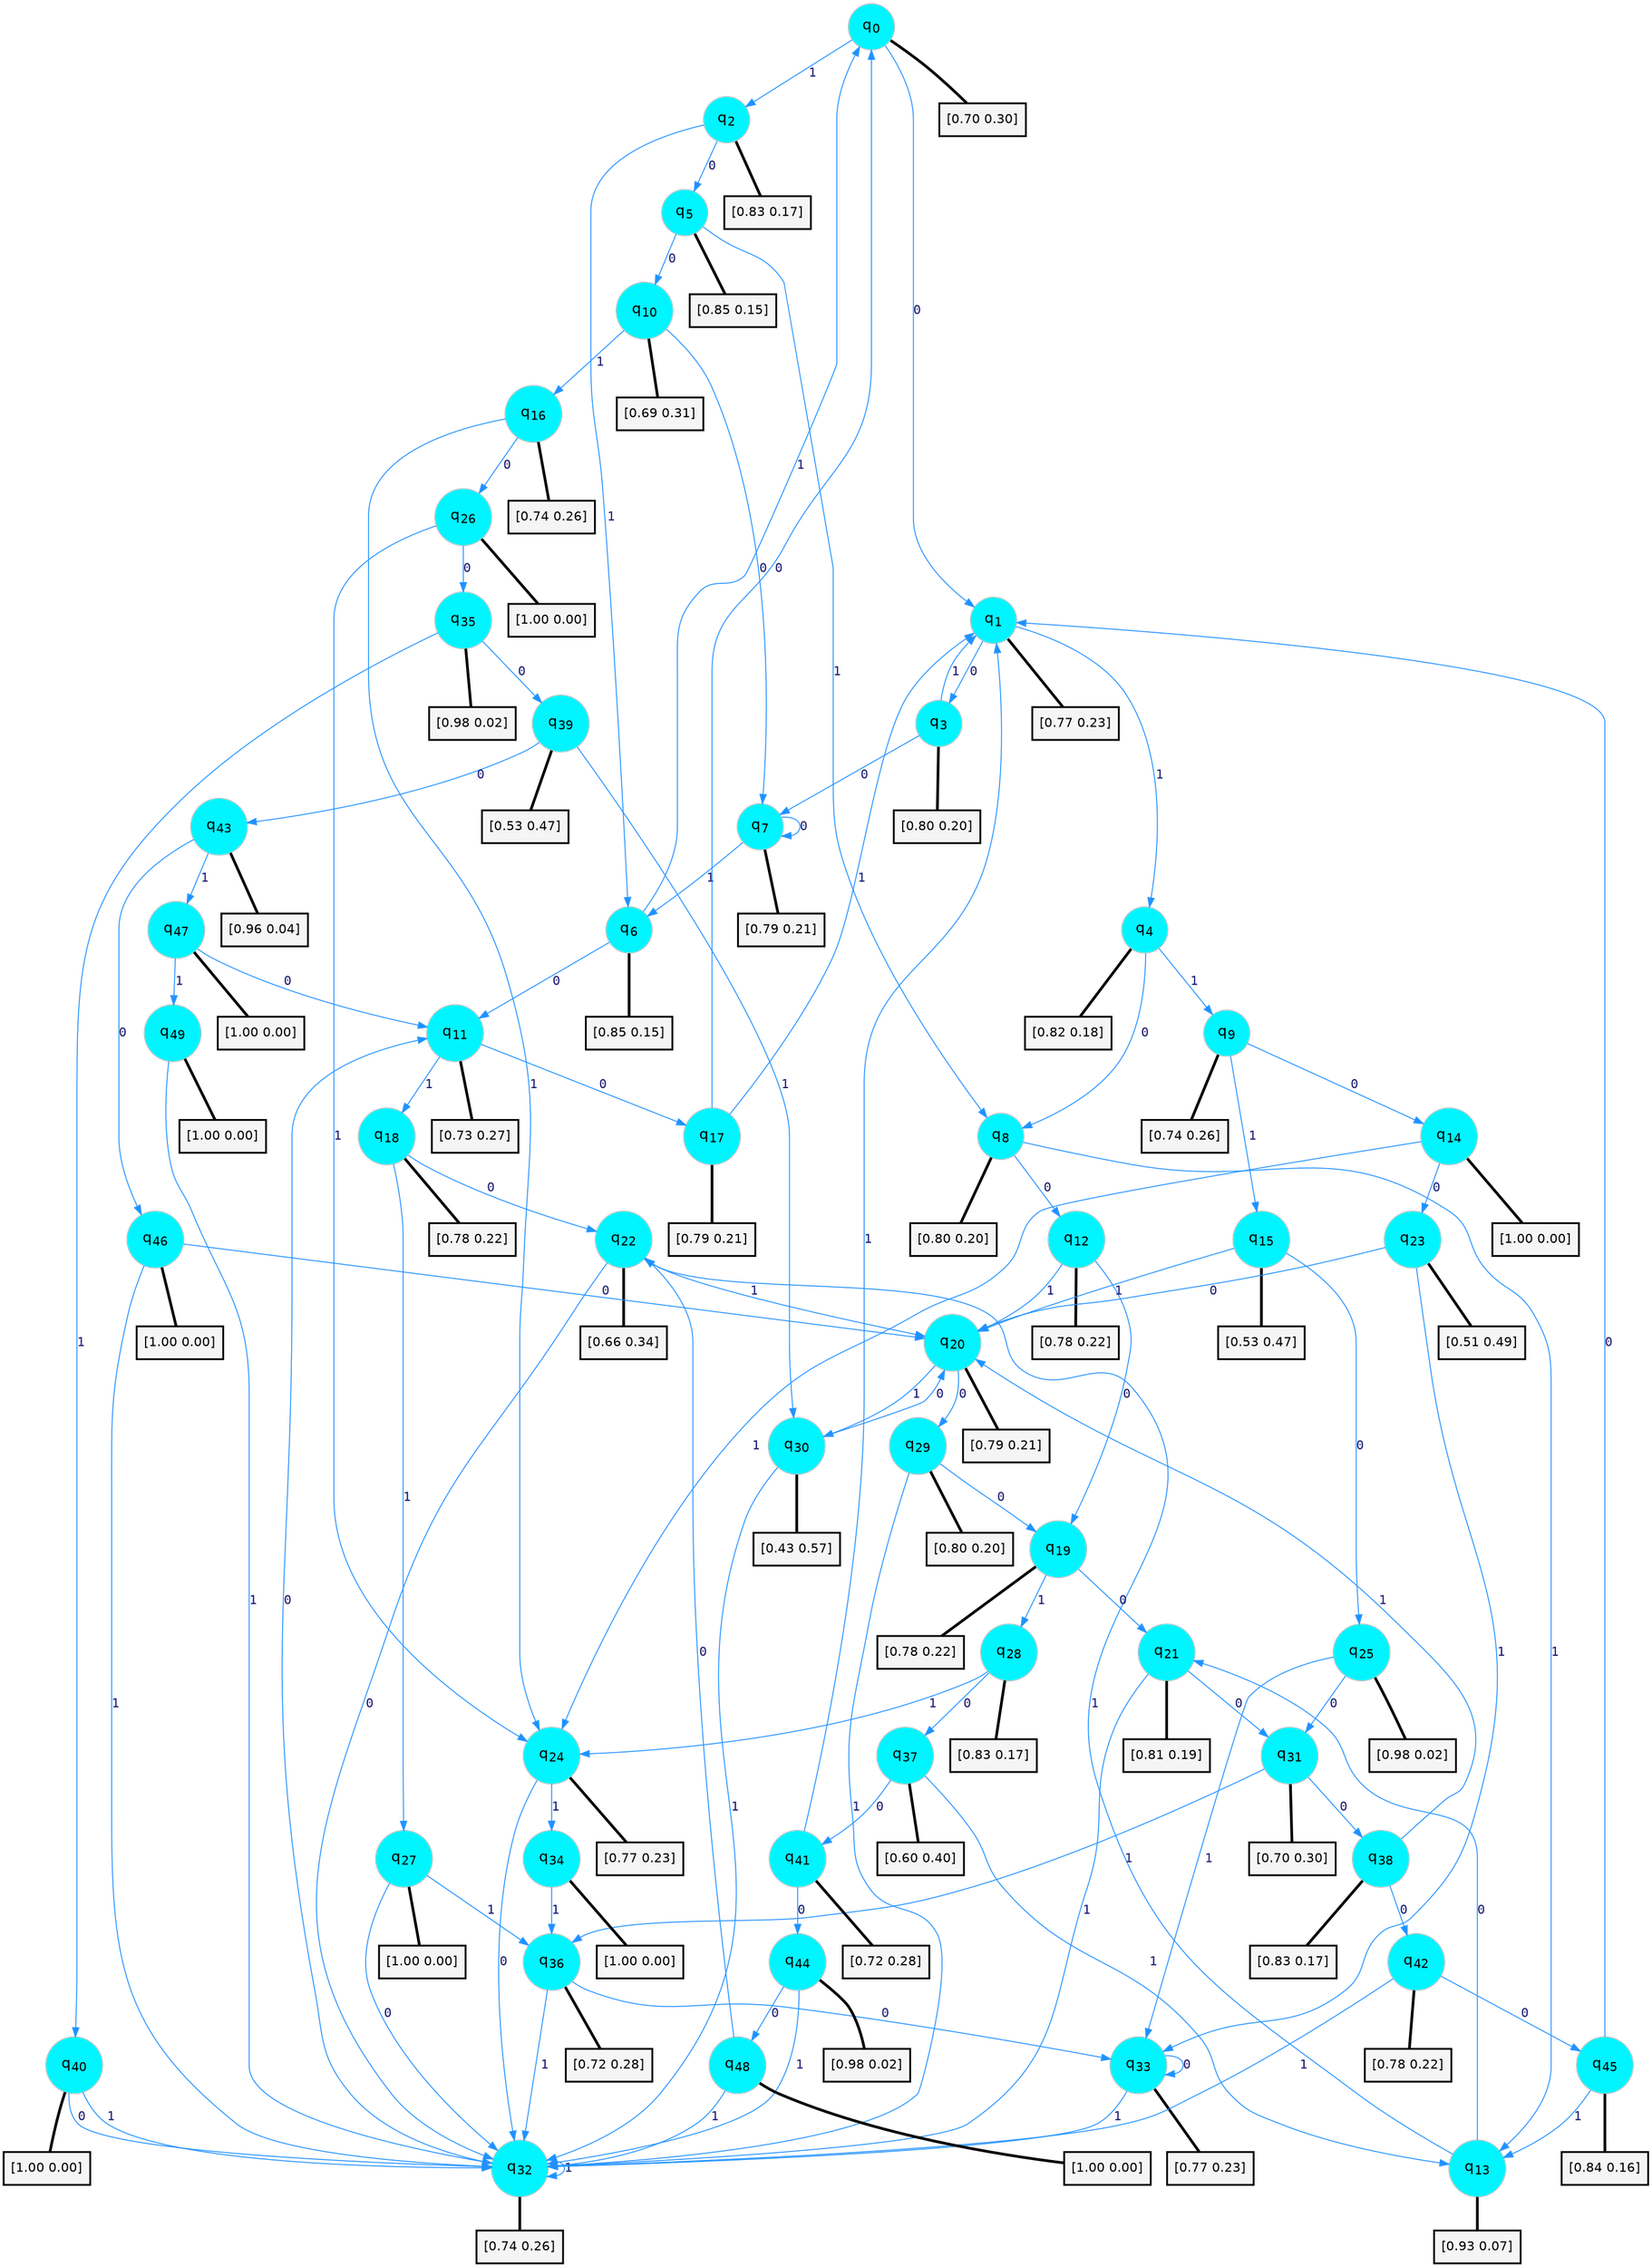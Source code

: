 digraph G {
graph [
bgcolor=transparent, dpi=300, rankdir=TD, size="40,25"];
node [
color=gray, fillcolor=turquoise1, fontcolor=black, fontname=Helvetica, fontsize=16, fontweight=bold, shape=circle, style=filled];
edge [
arrowsize=1, color=dodgerblue1, fontcolor=midnightblue, fontname=courier, fontweight=bold, penwidth=1, style=solid, weight=20];
0[label=<q<SUB>0</SUB>>];
1[label=<q<SUB>1</SUB>>];
2[label=<q<SUB>2</SUB>>];
3[label=<q<SUB>3</SUB>>];
4[label=<q<SUB>4</SUB>>];
5[label=<q<SUB>5</SUB>>];
6[label=<q<SUB>6</SUB>>];
7[label=<q<SUB>7</SUB>>];
8[label=<q<SUB>8</SUB>>];
9[label=<q<SUB>9</SUB>>];
10[label=<q<SUB>10</SUB>>];
11[label=<q<SUB>11</SUB>>];
12[label=<q<SUB>12</SUB>>];
13[label=<q<SUB>13</SUB>>];
14[label=<q<SUB>14</SUB>>];
15[label=<q<SUB>15</SUB>>];
16[label=<q<SUB>16</SUB>>];
17[label=<q<SUB>17</SUB>>];
18[label=<q<SUB>18</SUB>>];
19[label=<q<SUB>19</SUB>>];
20[label=<q<SUB>20</SUB>>];
21[label=<q<SUB>21</SUB>>];
22[label=<q<SUB>22</SUB>>];
23[label=<q<SUB>23</SUB>>];
24[label=<q<SUB>24</SUB>>];
25[label=<q<SUB>25</SUB>>];
26[label=<q<SUB>26</SUB>>];
27[label=<q<SUB>27</SUB>>];
28[label=<q<SUB>28</SUB>>];
29[label=<q<SUB>29</SUB>>];
30[label=<q<SUB>30</SUB>>];
31[label=<q<SUB>31</SUB>>];
32[label=<q<SUB>32</SUB>>];
33[label=<q<SUB>33</SUB>>];
34[label=<q<SUB>34</SUB>>];
35[label=<q<SUB>35</SUB>>];
36[label=<q<SUB>36</SUB>>];
37[label=<q<SUB>37</SUB>>];
38[label=<q<SUB>38</SUB>>];
39[label=<q<SUB>39</SUB>>];
40[label=<q<SUB>40</SUB>>];
41[label=<q<SUB>41</SUB>>];
42[label=<q<SUB>42</SUB>>];
43[label=<q<SUB>43</SUB>>];
44[label=<q<SUB>44</SUB>>];
45[label=<q<SUB>45</SUB>>];
46[label=<q<SUB>46</SUB>>];
47[label=<q<SUB>47</SUB>>];
48[label=<q<SUB>48</SUB>>];
49[label=<q<SUB>49</SUB>>];
50[label="[0.70 0.30]", shape=box,fontcolor=black, fontname=Helvetica, fontsize=14, penwidth=2, fillcolor=whitesmoke,color=black];
51[label="[0.77 0.23]", shape=box,fontcolor=black, fontname=Helvetica, fontsize=14, penwidth=2, fillcolor=whitesmoke,color=black];
52[label="[0.83 0.17]", shape=box,fontcolor=black, fontname=Helvetica, fontsize=14, penwidth=2, fillcolor=whitesmoke,color=black];
53[label="[0.80 0.20]", shape=box,fontcolor=black, fontname=Helvetica, fontsize=14, penwidth=2, fillcolor=whitesmoke,color=black];
54[label="[0.82 0.18]", shape=box,fontcolor=black, fontname=Helvetica, fontsize=14, penwidth=2, fillcolor=whitesmoke,color=black];
55[label="[0.85 0.15]", shape=box,fontcolor=black, fontname=Helvetica, fontsize=14, penwidth=2, fillcolor=whitesmoke,color=black];
56[label="[0.85 0.15]", shape=box,fontcolor=black, fontname=Helvetica, fontsize=14, penwidth=2, fillcolor=whitesmoke,color=black];
57[label="[0.79 0.21]", shape=box,fontcolor=black, fontname=Helvetica, fontsize=14, penwidth=2, fillcolor=whitesmoke,color=black];
58[label="[0.80 0.20]", shape=box,fontcolor=black, fontname=Helvetica, fontsize=14, penwidth=2, fillcolor=whitesmoke,color=black];
59[label="[0.74 0.26]", shape=box,fontcolor=black, fontname=Helvetica, fontsize=14, penwidth=2, fillcolor=whitesmoke,color=black];
60[label="[0.69 0.31]", shape=box,fontcolor=black, fontname=Helvetica, fontsize=14, penwidth=2, fillcolor=whitesmoke,color=black];
61[label="[0.73 0.27]", shape=box,fontcolor=black, fontname=Helvetica, fontsize=14, penwidth=2, fillcolor=whitesmoke,color=black];
62[label="[0.78 0.22]", shape=box,fontcolor=black, fontname=Helvetica, fontsize=14, penwidth=2, fillcolor=whitesmoke,color=black];
63[label="[0.93 0.07]", shape=box,fontcolor=black, fontname=Helvetica, fontsize=14, penwidth=2, fillcolor=whitesmoke,color=black];
64[label="[1.00 0.00]", shape=box,fontcolor=black, fontname=Helvetica, fontsize=14, penwidth=2, fillcolor=whitesmoke,color=black];
65[label="[0.53 0.47]", shape=box,fontcolor=black, fontname=Helvetica, fontsize=14, penwidth=2, fillcolor=whitesmoke,color=black];
66[label="[0.74 0.26]", shape=box,fontcolor=black, fontname=Helvetica, fontsize=14, penwidth=2, fillcolor=whitesmoke,color=black];
67[label="[0.79 0.21]", shape=box,fontcolor=black, fontname=Helvetica, fontsize=14, penwidth=2, fillcolor=whitesmoke,color=black];
68[label="[0.78 0.22]", shape=box,fontcolor=black, fontname=Helvetica, fontsize=14, penwidth=2, fillcolor=whitesmoke,color=black];
69[label="[0.78 0.22]", shape=box,fontcolor=black, fontname=Helvetica, fontsize=14, penwidth=2, fillcolor=whitesmoke,color=black];
70[label="[0.79 0.21]", shape=box,fontcolor=black, fontname=Helvetica, fontsize=14, penwidth=2, fillcolor=whitesmoke,color=black];
71[label="[0.81 0.19]", shape=box,fontcolor=black, fontname=Helvetica, fontsize=14, penwidth=2, fillcolor=whitesmoke,color=black];
72[label="[0.66 0.34]", shape=box,fontcolor=black, fontname=Helvetica, fontsize=14, penwidth=2, fillcolor=whitesmoke,color=black];
73[label="[0.51 0.49]", shape=box,fontcolor=black, fontname=Helvetica, fontsize=14, penwidth=2, fillcolor=whitesmoke,color=black];
74[label="[0.77 0.23]", shape=box,fontcolor=black, fontname=Helvetica, fontsize=14, penwidth=2, fillcolor=whitesmoke,color=black];
75[label="[0.98 0.02]", shape=box,fontcolor=black, fontname=Helvetica, fontsize=14, penwidth=2, fillcolor=whitesmoke,color=black];
76[label="[1.00 0.00]", shape=box,fontcolor=black, fontname=Helvetica, fontsize=14, penwidth=2, fillcolor=whitesmoke,color=black];
77[label="[1.00 0.00]", shape=box,fontcolor=black, fontname=Helvetica, fontsize=14, penwidth=2, fillcolor=whitesmoke,color=black];
78[label="[0.83 0.17]", shape=box,fontcolor=black, fontname=Helvetica, fontsize=14, penwidth=2, fillcolor=whitesmoke,color=black];
79[label="[0.80 0.20]", shape=box,fontcolor=black, fontname=Helvetica, fontsize=14, penwidth=2, fillcolor=whitesmoke,color=black];
80[label="[0.43 0.57]", shape=box,fontcolor=black, fontname=Helvetica, fontsize=14, penwidth=2, fillcolor=whitesmoke,color=black];
81[label="[0.70 0.30]", shape=box,fontcolor=black, fontname=Helvetica, fontsize=14, penwidth=2, fillcolor=whitesmoke,color=black];
82[label="[0.74 0.26]", shape=box,fontcolor=black, fontname=Helvetica, fontsize=14, penwidth=2, fillcolor=whitesmoke,color=black];
83[label="[0.77 0.23]", shape=box,fontcolor=black, fontname=Helvetica, fontsize=14, penwidth=2, fillcolor=whitesmoke,color=black];
84[label="[1.00 0.00]", shape=box,fontcolor=black, fontname=Helvetica, fontsize=14, penwidth=2, fillcolor=whitesmoke,color=black];
85[label="[0.98 0.02]", shape=box,fontcolor=black, fontname=Helvetica, fontsize=14, penwidth=2, fillcolor=whitesmoke,color=black];
86[label="[0.72 0.28]", shape=box,fontcolor=black, fontname=Helvetica, fontsize=14, penwidth=2, fillcolor=whitesmoke,color=black];
87[label="[0.60 0.40]", shape=box,fontcolor=black, fontname=Helvetica, fontsize=14, penwidth=2, fillcolor=whitesmoke,color=black];
88[label="[0.83 0.17]", shape=box,fontcolor=black, fontname=Helvetica, fontsize=14, penwidth=2, fillcolor=whitesmoke,color=black];
89[label="[0.53 0.47]", shape=box,fontcolor=black, fontname=Helvetica, fontsize=14, penwidth=2, fillcolor=whitesmoke,color=black];
90[label="[1.00 0.00]", shape=box,fontcolor=black, fontname=Helvetica, fontsize=14, penwidth=2, fillcolor=whitesmoke,color=black];
91[label="[0.72 0.28]", shape=box,fontcolor=black, fontname=Helvetica, fontsize=14, penwidth=2, fillcolor=whitesmoke,color=black];
92[label="[0.78 0.22]", shape=box,fontcolor=black, fontname=Helvetica, fontsize=14, penwidth=2, fillcolor=whitesmoke,color=black];
93[label="[0.96 0.04]", shape=box,fontcolor=black, fontname=Helvetica, fontsize=14, penwidth=2, fillcolor=whitesmoke,color=black];
94[label="[0.98 0.02]", shape=box,fontcolor=black, fontname=Helvetica, fontsize=14, penwidth=2, fillcolor=whitesmoke,color=black];
95[label="[0.84 0.16]", shape=box,fontcolor=black, fontname=Helvetica, fontsize=14, penwidth=2, fillcolor=whitesmoke,color=black];
96[label="[1.00 0.00]", shape=box,fontcolor=black, fontname=Helvetica, fontsize=14, penwidth=2, fillcolor=whitesmoke,color=black];
97[label="[1.00 0.00]", shape=box,fontcolor=black, fontname=Helvetica, fontsize=14, penwidth=2, fillcolor=whitesmoke,color=black];
98[label="[1.00 0.00]", shape=box,fontcolor=black, fontname=Helvetica, fontsize=14, penwidth=2, fillcolor=whitesmoke,color=black];
99[label="[1.00 0.00]", shape=box,fontcolor=black, fontname=Helvetica, fontsize=14, penwidth=2, fillcolor=whitesmoke,color=black];
0->1 [label=0];
0->2 [label=1];
0->50 [arrowhead=none, penwidth=3,color=black];
1->3 [label=0];
1->4 [label=1];
1->51 [arrowhead=none, penwidth=3,color=black];
2->5 [label=0];
2->6 [label=1];
2->52 [arrowhead=none, penwidth=3,color=black];
3->7 [label=0];
3->1 [label=1];
3->53 [arrowhead=none, penwidth=3,color=black];
4->8 [label=0];
4->9 [label=1];
4->54 [arrowhead=none, penwidth=3,color=black];
5->10 [label=0];
5->8 [label=1];
5->55 [arrowhead=none, penwidth=3,color=black];
6->11 [label=0];
6->0 [label=1];
6->56 [arrowhead=none, penwidth=3,color=black];
7->7 [label=0];
7->6 [label=1];
7->57 [arrowhead=none, penwidth=3,color=black];
8->12 [label=0];
8->13 [label=1];
8->58 [arrowhead=none, penwidth=3,color=black];
9->14 [label=0];
9->15 [label=1];
9->59 [arrowhead=none, penwidth=3,color=black];
10->7 [label=0];
10->16 [label=1];
10->60 [arrowhead=none, penwidth=3,color=black];
11->17 [label=0];
11->18 [label=1];
11->61 [arrowhead=none, penwidth=3,color=black];
12->19 [label=0];
12->20 [label=1];
12->62 [arrowhead=none, penwidth=3,color=black];
13->21 [label=0];
13->22 [label=1];
13->63 [arrowhead=none, penwidth=3,color=black];
14->23 [label=0];
14->24 [label=1];
14->64 [arrowhead=none, penwidth=3,color=black];
15->25 [label=0];
15->20 [label=1];
15->65 [arrowhead=none, penwidth=3,color=black];
16->26 [label=0];
16->24 [label=1];
16->66 [arrowhead=none, penwidth=3,color=black];
17->0 [label=0];
17->1 [label=1];
17->67 [arrowhead=none, penwidth=3,color=black];
18->22 [label=0];
18->27 [label=1];
18->68 [arrowhead=none, penwidth=3,color=black];
19->21 [label=0];
19->28 [label=1];
19->69 [arrowhead=none, penwidth=3,color=black];
20->29 [label=0];
20->30 [label=1];
20->70 [arrowhead=none, penwidth=3,color=black];
21->31 [label=0];
21->32 [label=1];
21->71 [arrowhead=none, penwidth=3,color=black];
22->32 [label=0];
22->20 [label=1];
22->72 [arrowhead=none, penwidth=3,color=black];
23->20 [label=0];
23->33 [label=1];
23->73 [arrowhead=none, penwidth=3,color=black];
24->32 [label=0];
24->34 [label=1];
24->74 [arrowhead=none, penwidth=3,color=black];
25->31 [label=0];
25->33 [label=1];
25->75 [arrowhead=none, penwidth=3,color=black];
26->35 [label=0];
26->24 [label=1];
26->76 [arrowhead=none, penwidth=3,color=black];
27->32 [label=0];
27->36 [label=1];
27->77 [arrowhead=none, penwidth=3,color=black];
28->37 [label=0];
28->24 [label=1];
28->78 [arrowhead=none, penwidth=3,color=black];
29->19 [label=0];
29->32 [label=1];
29->79 [arrowhead=none, penwidth=3,color=black];
30->20 [label=0];
30->32 [label=1];
30->80 [arrowhead=none, penwidth=3,color=black];
31->38 [label=0];
31->36 [label=1];
31->81 [arrowhead=none, penwidth=3,color=black];
32->11 [label=0];
32->32 [label=1];
32->82 [arrowhead=none, penwidth=3,color=black];
33->33 [label=0];
33->32 [label=1];
33->83 [arrowhead=none, penwidth=3,color=black];
34->36 [label=1];
34->84 [arrowhead=none, penwidth=3,color=black];
35->39 [label=0];
35->40 [label=1];
35->85 [arrowhead=none, penwidth=3,color=black];
36->33 [label=0];
36->32 [label=1];
36->86 [arrowhead=none, penwidth=3,color=black];
37->41 [label=0];
37->13 [label=1];
37->87 [arrowhead=none, penwidth=3,color=black];
38->42 [label=0];
38->20 [label=1];
38->88 [arrowhead=none, penwidth=3,color=black];
39->43 [label=0];
39->30 [label=1];
39->89 [arrowhead=none, penwidth=3,color=black];
40->32 [label=0];
40->32 [label=1];
40->90 [arrowhead=none, penwidth=3,color=black];
41->44 [label=0];
41->1 [label=1];
41->91 [arrowhead=none, penwidth=3,color=black];
42->45 [label=0];
42->32 [label=1];
42->92 [arrowhead=none, penwidth=3,color=black];
43->46 [label=0];
43->47 [label=1];
43->93 [arrowhead=none, penwidth=3,color=black];
44->48 [label=0];
44->32 [label=1];
44->94 [arrowhead=none, penwidth=3,color=black];
45->1 [label=0];
45->13 [label=1];
45->95 [arrowhead=none, penwidth=3,color=black];
46->20 [label=0];
46->32 [label=1];
46->96 [arrowhead=none, penwidth=3,color=black];
47->11 [label=0];
47->49 [label=1];
47->97 [arrowhead=none, penwidth=3,color=black];
48->22 [label=0];
48->32 [label=1];
48->98 [arrowhead=none, penwidth=3,color=black];
49->32 [label=1];
49->99 [arrowhead=none, penwidth=3,color=black];
}

